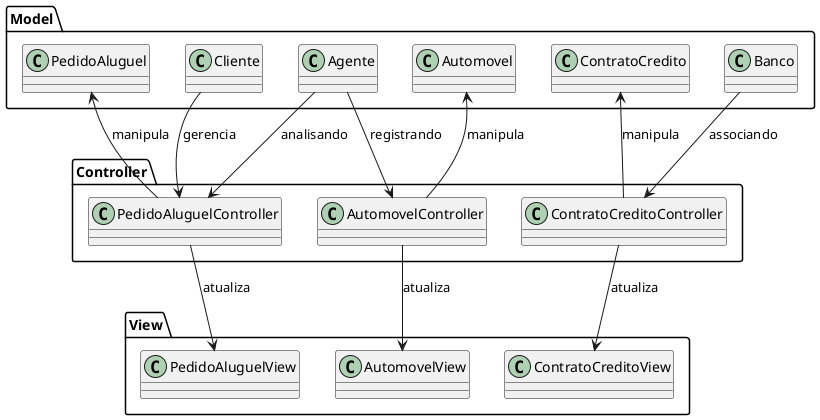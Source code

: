 @startuml

' Definir pacotes conforme o padrão MVC
package "Model" {
  class Cliente
  class Agente
  class Banco
  class PedidoAluguel
  class Automovel
  class ContratoCredito
}

package "View" {
  class PedidoAluguelView
  class AutomovelView
  class ContratoCreditoView
}

package "Controller" {
  class PedidoAluguelController
  class AutomovelController
  class ContratoCreditoController
}

Cliente --> PedidoAluguelController : "gerencia"
Agente --> PedidoAluguelController : "analisando"
Agente --> AutomovelController : "registrando"
Banco --> ContratoCreditoController : "associando"

PedidoAluguelController --> PedidoAluguelView : "atualiza"
AutomovelController --> AutomovelView : "atualiza"
ContratoCreditoController --> ContratoCreditoView : "atualiza"


PedidoAluguelController --> PedidoAluguel : "manipula"
AutomovelController --> Automovel : "manipula"
ContratoCreditoController --> ContratoCredito : "manipula"

@enduml